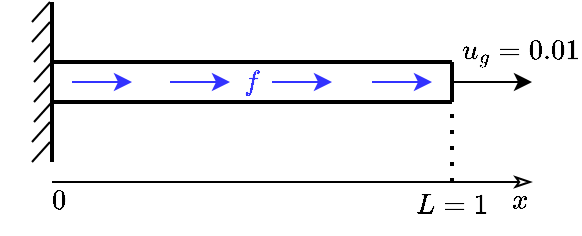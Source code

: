 <mxfile version="16.1.2" type="device"><diagram id="x9h79PI8H6rSu3jxnays" name="Page-1"><mxGraphModel dx="630" dy="494" grid="1" gridSize="10" guides="1" tooltips="1" connect="1" arrows="1" fold="1" page="1" pageScale="1" pageWidth="827" pageHeight="1169" math="1" shadow="0"><root><mxCell id="0"/><mxCell id="1" parent="0"/><mxCell id="1_MvH0zb-EZGEweWQ_cE-1" value="" style="endArrow=none;html=1;rounded=0;strokeWidth=2;" parent="1" edge="1"><mxGeometry width="50" height="50" relative="1" as="geometry"><mxPoint x="440" y="480" as="sourcePoint"/><mxPoint x="440" y="400" as="targetPoint"/></mxGeometry></mxCell><mxCell id="1_MvH0zb-EZGEweWQ_cE-2" value="" style="endArrow=none;html=1;rounded=0;strokeWidth=1;" parent="1" edge="1"><mxGeometry width="50" height="50" relative="1" as="geometry"><mxPoint x="430" y="410" as="sourcePoint"/><mxPoint x="439" y="400" as="targetPoint"/></mxGeometry></mxCell><mxCell id="1_MvH0zb-EZGEweWQ_cE-3" value="" style="endArrow=none;html=1;rounded=0;strokeWidth=1;" parent="1" edge="1"><mxGeometry width="50" height="50" relative="1" as="geometry"><mxPoint x="430" y="420" as="sourcePoint"/><mxPoint x="439" y="410" as="targetPoint"/></mxGeometry></mxCell><mxCell id="1_MvH0zb-EZGEweWQ_cE-4" value="" style="endArrow=none;html=1;rounded=0;strokeWidth=1;" parent="1" edge="1"><mxGeometry width="50" height="50" relative="1" as="geometry"><mxPoint x="431" y="430" as="sourcePoint"/><mxPoint x="440" y="420" as="targetPoint"/></mxGeometry></mxCell><mxCell id="1_MvH0zb-EZGEweWQ_cE-5" value="" style="endArrow=none;html=1;rounded=0;strokeWidth=1;" parent="1" edge="1"><mxGeometry width="50" height="50" relative="1" as="geometry"><mxPoint x="431" y="440" as="sourcePoint"/><mxPoint x="440" y="430" as="targetPoint"/></mxGeometry></mxCell><mxCell id="1_MvH0zb-EZGEweWQ_cE-6" value="" style="endArrow=none;html=1;rounded=0;strokeWidth=1;" parent="1" edge="1"><mxGeometry width="50" height="50" relative="1" as="geometry"><mxPoint x="431" y="450" as="sourcePoint"/><mxPoint x="440" y="440" as="targetPoint"/></mxGeometry></mxCell><mxCell id="1_MvH0zb-EZGEweWQ_cE-7" value="" style="endArrow=none;html=1;rounded=0;strokeWidth=1;" parent="1" edge="1"><mxGeometry width="50" height="50" relative="1" as="geometry"><mxPoint x="431" y="460" as="sourcePoint"/><mxPoint x="440" y="450" as="targetPoint"/></mxGeometry></mxCell><mxCell id="1_MvH0zb-EZGEweWQ_cE-8" value="" style="endArrow=none;html=1;rounded=0;strokeWidth=1;" parent="1" edge="1"><mxGeometry width="50" height="50" relative="1" as="geometry"><mxPoint x="430" y="470" as="sourcePoint"/><mxPoint x="439" y="460" as="targetPoint"/></mxGeometry></mxCell><mxCell id="1_MvH0zb-EZGEweWQ_cE-9" value="" style="endArrow=none;html=1;rounded=0;strokeWidth=1;" parent="1" edge="1"><mxGeometry width="50" height="50" relative="1" as="geometry"><mxPoint x="430" y="480" as="sourcePoint"/><mxPoint x="439" y="470" as="targetPoint"/></mxGeometry></mxCell><mxCell id="1_MvH0zb-EZGEweWQ_cE-10" value="" style="endArrow=none;html=1;rounded=0;strokeWidth=2;" parent="1" edge="1"><mxGeometry width="50" height="50" relative="1" as="geometry"><mxPoint x="440" y="430" as="sourcePoint"/><mxPoint x="640" y="430" as="targetPoint"/></mxGeometry></mxCell><mxCell id="1_MvH0zb-EZGEweWQ_cE-11" value="" style="endArrow=none;html=1;rounded=0;strokeWidth=2;" parent="1" edge="1"><mxGeometry width="50" height="50" relative="1" as="geometry"><mxPoint x="440" y="450" as="sourcePoint"/><mxPoint x="640" y="450" as="targetPoint"/><Array as="points"><mxPoint x="540" y="450"/></Array></mxGeometry></mxCell><mxCell id="1_MvH0zb-EZGEweWQ_cE-12" value="" style="endArrow=none;html=1;rounded=0;strokeWidth=2;" parent="1" edge="1"><mxGeometry width="50" height="50" relative="1" as="geometry"><mxPoint x="640" y="450" as="sourcePoint"/><mxPoint x="640" y="430" as="targetPoint"/></mxGeometry></mxCell><mxCell id="1_MvH0zb-EZGEweWQ_cE-13" value="" style="endArrow=classicThin;html=1;rounded=0;strokeWidth=1;startArrow=none;startFill=0;endFill=0;" parent="1" edge="1"><mxGeometry width="50" height="50" relative="1" as="geometry"><mxPoint x="440" y="490" as="sourcePoint"/><mxPoint x="680" y="490" as="targetPoint"/></mxGeometry></mxCell><mxCell id="1_MvH0zb-EZGEweWQ_cE-14" value="$$x$$" style="text;html=1;strokeColor=none;fillColor=none;align=center;verticalAlign=middle;whiteSpace=wrap;rounded=0;" parent="1" vertex="1"><mxGeometry x="644" y="484" width="60" height="30" as="geometry"/></mxCell><mxCell id="1_MvH0zb-EZGEweWQ_cE-16" value="$$0$$" style="text;html=1;strokeColor=none;fillColor=none;align=center;verticalAlign=middle;whiteSpace=wrap;rounded=0;" parent="1" vertex="1"><mxGeometry x="414" y="484" width="60" height="30" as="geometry"/></mxCell><mxCell id="1_MvH0zb-EZGEweWQ_cE-17" value="" style="endArrow=none;dashed=1;html=1;dashPattern=1 3;strokeWidth=2;rounded=0;" parent="1" edge="1"><mxGeometry width="50" height="50" relative="1" as="geometry"><mxPoint x="640" y="490" as="sourcePoint"/><mxPoint x="640" y="450" as="targetPoint"/></mxGeometry></mxCell><mxCell id="1_MvH0zb-EZGEweWQ_cE-19" value="$$L = 1$$" style="text;html=1;strokeColor=none;fillColor=none;align=center;verticalAlign=middle;whiteSpace=wrap;rounded=0;" parent="1" vertex="1"><mxGeometry x="610" y="486" width="60" height="30" as="geometry"/></mxCell><mxCell id="1_MvH0zb-EZGEweWQ_cE-20" value="" style="endArrow=classic;html=1;rounded=0;strokeWidth=1;" parent="1" edge="1"><mxGeometry width="50" height="50" relative="1" as="geometry"><mxPoint x="640" y="440" as="sourcePoint"/><mxPoint x="680" y="440" as="targetPoint"/></mxGeometry></mxCell><mxCell id="1_MvH0zb-EZGEweWQ_cE-21" value="$$u_g = 0.01$$" style="text;html=1;strokeColor=none;fillColor=none;align=center;verticalAlign=middle;whiteSpace=wrap;rounded=0;" parent="1" vertex="1"><mxGeometry x="644" y="410" width="60" height="30" as="geometry"/></mxCell><mxCell id="1_MvH0zb-EZGEweWQ_cE-22" value="" style="endArrow=classic;html=1;rounded=0;strokeWidth=1;strokeColor=#3333FF;" parent="1" edge="1"><mxGeometry width="50" height="50" relative="1" as="geometry"><mxPoint x="450" y="440" as="sourcePoint"/><mxPoint x="480" y="440" as="targetPoint"/></mxGeometry></mxCell><mxCell id="1_MvH0zb-EZGEweWQ_cE-23" value="" style="endArrow=classic;html=1;rounded=0;strokeWidth=1;strokeColor=#3333FF;" parent="1" edge="1"><mxGeometry width="50" height="50" relative="1" as="geometry"><mxPoint x="499" y="440" as="sourcePoint"/><mxPoint x="529" y="440" as="targetPoint"/></mxGeometry></mxCell><mxCell id="1_MvH0zb-EZGEweWQ_cE-24" value="" style="endArrow=classic;html=1;rounded=0;strokeWidth=1;strokeColor=#3333FF;" parent="1" edge="1"><mxGeometry width="50" height="50" relative="1" as="geometry"><mxPoint x="550" y="440" as="sourcePoint"/><mxPoint x="580" y="440" as="targetPoint"/></mxGeometry></mxCell><mxCell id="1_MvH0zb-EZGEweWQ_cE-25" value="" style="endArrow=classic;html=1;rounded=0;strokeWidth=1;strokeColor=#3333FF;" parent="1" edge="1"><mxGeometry width="50" height="50" relative="1" as="geometry"><mxPoint x="600" y="440" as="sourcePoint"/><mxPoint x="630" y="440" as="targetPoint"/></mxGeometry></mxCell><mxCell id="1_MvH0zb-EZGEweWQ_cE-26" value="&lt;font color=&quot;#3333ff&quot;&gt;$$f$$&lt;/font&gt;" style="text;html=1;strokeColor=none;fillColor=none;align=center;verticalAlign=middle;whiteSpace=wrap;rounded=0;" parent="1" vertex="1"><mxGeometry x="510" y="425" width="60" height="30" as="geometry"/></mxCell></root></mxGraphModel></diagram></mxfile>
